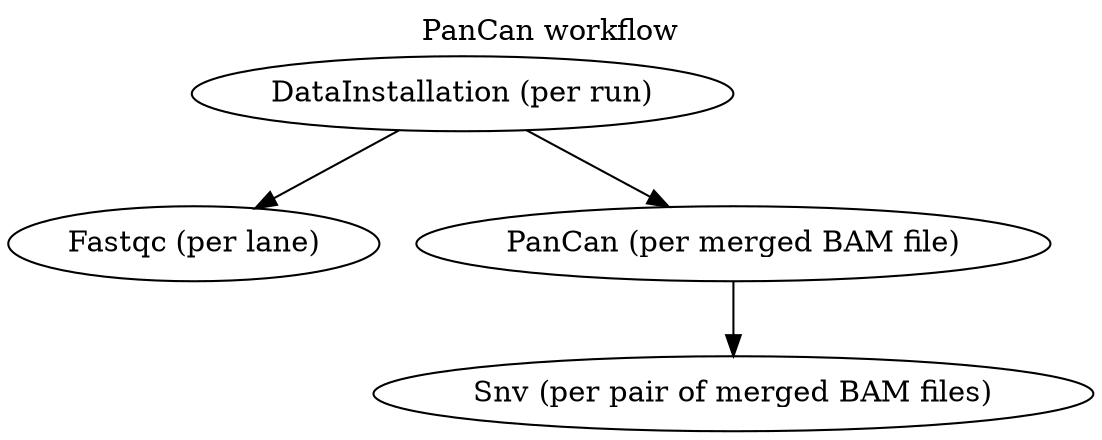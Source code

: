 digraph workflows {
  labelloc="t";
  label="PanCan workflow";

  DataInstallation [label="DataInstallation (per run)"];
  Fastqc [label="Fastqc (per lane)"];
  DataInstallation -> Fastqc
  DataInstallation -> "PanCan (per merged BAM file)" -> "Snv (per pair of merged BAM files)"
}
